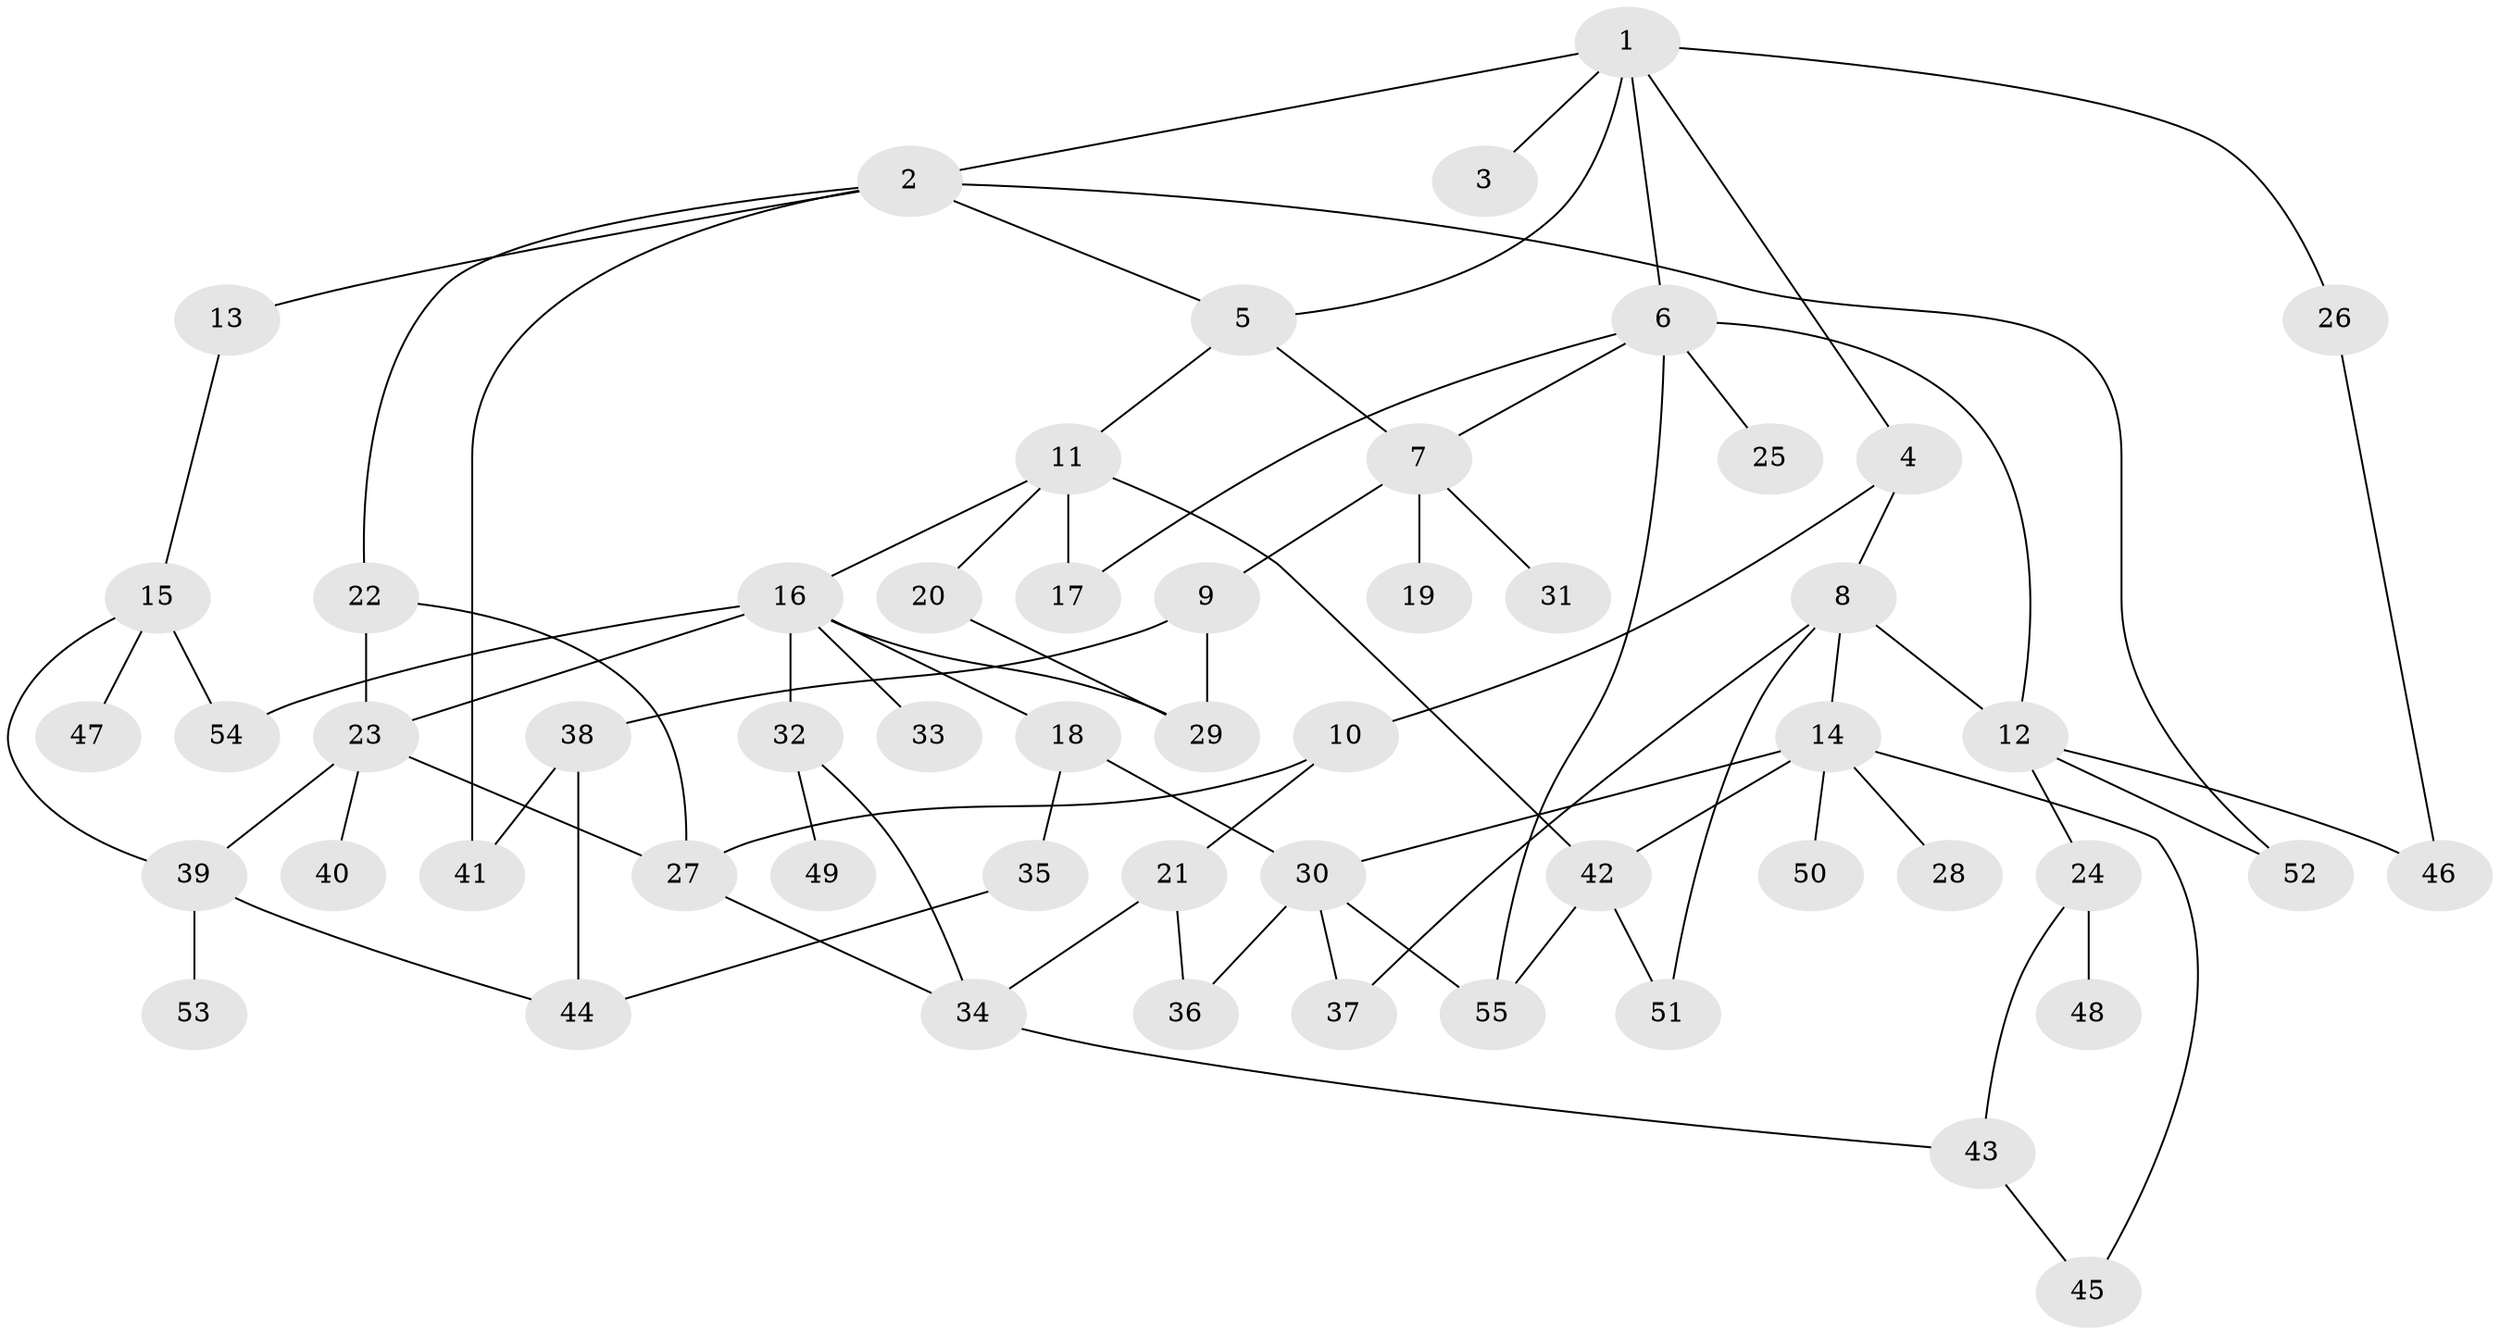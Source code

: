 // Generated by graph-tools (version 1.1) at 2025/49/03/09/25 03:49:19]
// undirected, 55 vertices, 81 edges
graph export_dot {
graph [start="1"]
  node [color=gray90,style=filled];
  1;
  2;
  3;
  4;
  5;
  6;
  7;
  8;
  9;
  10;
  11;
  12;
  13;
  14;
  15;
  16;
  17;
  18;
  19;
  20;
  21;
  22;
  23;
  24;
  25;
  26;
  27;
  28;
  29;
  30;
  31;
  32;
  33;
  34;
  35;
  36;
  37;
  38;
  39;
  40;
  41;
  42;
  43;
  44;
  45;
  46;
  47;
  48;
  49;
  50;
  51;
  52;
  53;
  54;
  55;
  1 -- 2;
  1 -- 3;
  1 -- 4;
  1 -- 6;
  1 -- 26;
  1 -- 5;
  2 -- 5;
  2 -- 13;
  2 -- 22;
  2 -- 41;
  2 -- 52;
  4 -- 8;
  4 -- 10;
  5 -- 11;
  5 -- 7;
  6 -- 7;
  6 -- 12;
  6 -- 17;
  6 -- 25;
  6 -- 55;
  7 -- 9;
  7 -- 19;
  7 -- 31;
  8 -- 14;
  8 -- 51;
  8 -- 37;
  8 -- 12;
  9 -- 29;
  9 -- 38;
  10 -- 21;
  10 -- 27;
  11 -- 16;
  11 -- 20;
  11 -- 42;
  11 -- 17;
  12 -- 24;
  12 -- 46;
  12 -- 52;
  13 -- 15;
  14 -- 28;
  14 -- 30;
  14 -- 42;
  14 -- 45;
  14 -- 50;
  15 -- 47;
  15 -- 54;
  15 -- 39;
  16 -- 18;
  16 -- 23;
  16 -- 32;
  16 -- 33;
  16 -- 54;
  16 -- 29;
  18 -- 35;
  18 -- 30;
  20 -- 29;
  21 -- 34;
  21 -- 36;
  22 -- 27;
  22 -- 23;
  23 -- 27;
  23 -- 39;
  23 -- 40;
  24 -- 43;
  24 -- 48;
  26 -- 46;
  27 -- 34;
  30 -- 36;
  30 -- 37;
  30 -- 55;
  32 -- 49;
  32 -- 34;
  34 -- 43;
  35 -- 44;
  38 -- 41;
  38 -- 44;
  39 -- 53;
  39 -- 44;
  42 -- 55;
  42 -- 51;
  43 -- 45;
}
